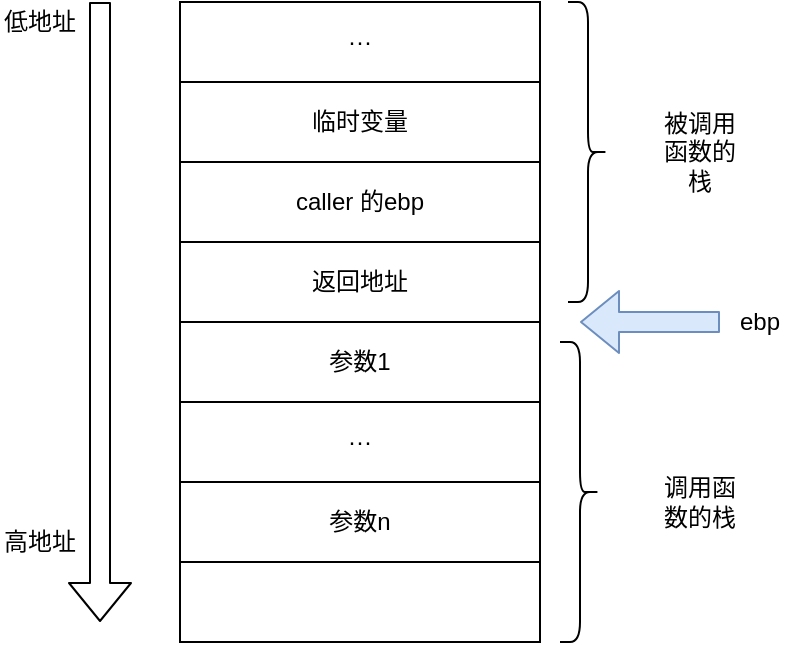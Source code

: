 <mxfile version="13.9.1" type="github"><diagram id="qez9i5TxmSEGGM4mnb24" name="Page-1"><mxGraphModel dx="1038" dy="532" grid="1" gridSize="10" guides="1" tooltips="1" connect="1" arrows="1" fold="1" page="1" pageScale="1" pageWidth="827" pageHeight="1169" math="0" shadow="0"><root><mxCell id="0"/><mxCell id="1" parent="0"/><mxCell id="gmzzYFnQyYvq2hG0Ijyp-1" value="" style="rounded=0;whiteSpace=wrap;html=1;" vertex="1" parent="1"><mxGeometry x="200" y="370" width="180" height="40" as="geometry"/></mxCell><mxCell id="gmzzYFnQyYvq2hG0Ijyp-2" value="参数n" style="rounded=0;whiteSpace=wrap;html=1;" vertex="1" parent="1"><mxGeometry x="200" y="330" width="180" height="40" as="geometry"/></mxCell><mxCell id="gmzzYFnQyYvq2hG0Ijyp-3" value="···" style="rounded=0;whiteSpace=wrap;html=1;" vertex="1" parent="1"><mxGeometry x="200" y="290" width="180" height="40" as="geometry"/></mxCell><mxCell id="gmzzYFnQyYvq2hG0Ijyp-4" value="参数1" style="rounded=0;whiteSpace=wrap;html=1;" vertex="1" parent="1"><mxGeometry x="200" y="250" width="180" height="40" as="geometry"/></mxCell><mxCell id="gmzzYFnQyYvq2hG0Ijyp-5" value="返回地址" style="rounded=0;whiteSpace=wrap;html=1;" vertex="1" parent="1"><mxGeometry x="200" y="210" width="180" height="40" as="geometry"/></mxCell><mxCell id="gmzzYFnQyYvq2hG0Ijyp-6" value="caller 的ebp" style="rounded=0;whiteSpace=wrap;html=1;" vertex="1" parent="1"><mxGeometry x="200" y="170" width="180" height="40" as="geometry"/></mxCell><mxCell id="gmzzYFnQyYvq2hG0Ijyp-7" value="临时变量" style="rounded=0;whiteSpace=wrap;html=1;" vertex="1" parent="1"><mxGeometry x="200" y="130" width="180" height="40" as="geometry"/></mxCell><mxCell id="gmzzYFnQyYvq2hG0Ijyp-8" value="···" style="rounded=0;whiteSpace=wrap;html=1;" vertex="1" parent="1"><mxGeometry x="200" y="90" width="180" height="40" as="geometry"/></mxCell><mxCell id="gmzzYFnQyYvq2hG0Ijyp-9" value="" style="shape=flexArrow;endArrow=classic;html=1;" edge="1" parent="1"><mxGeometry width="50" height="50" relative="1" as="geometry"><mxPoint x="160" y="90" as="sourcePoint"/><mxPoint x="160" y="400" as="targetPoint"/></mxGeometry></mxCell><mxCell id="gmzzYFnQyYvq2hG0Ijyp-10" value="低地址" style="text;html=1;strokeColor=none;fillColor=none;align=center;verticalAlign=middle;whiteSpace=wrap;rounded=0;" vertex="1" parent="1"><mxGeometry x="110" y="90" width="40" height="20" as="geometry"/></mxCell><mxCell id="gmzzYFnQyYvq2hG0Ijyp-11" value="高地址" style="text;html=1;strokeColor=none;fillColor=none;align=center;verticalAlign=middle;whiteSpace=wrap;rounded=0;" vertex="1" parent="1"><mxGeometry x="110" y="350" width="40" height="20" as="geometry"/></mxCell><mxCell id="gmzzYFnQyYvq2hG0Ijyp-12" value="" style="shape=curlyBracket;whiteSpace=wrap;html=1;rounded=1;rotation=-180;" vertex="1" parent="1"><mxGeometry x="390" y="260" width="20" height="150" as="geometry"/></mxCell><mxCell id="gmzzYFnQyYvq2hG0Ijyp-13" value="" style="shape=curlyBracket;whiteSpace=wrap;html=1;rounded=1;rotation=-180;" vertex="1" parent="1"><mxGeometry x="394" y="90" width="20" height="150" as="geometry"/></mxCell><mxCell id="gmzzYFnQyYvq2hG0Ijyp-14" value="被调用函数的栈" style="text;html=1;strokeColor=none;fillColor=none;align=center;verticalAlign=middle;whiteSpace=wrap;rounded=0;" vertex="1" parent="1"><mxGeometry x="440" y="155" width="40" height="20" as="geometry"/></mxCell><mxCell id="gmzzYFnQyYvq2hG0Ijyp-15" value="调用函数的栈" style="text;html=1;strokeColor=none;fillColor=none;align=center;verticalAlign=middle;whiteSpace=wrap;rounded=0;" vertex="1" parent="1"><mxGeometry x="440" y="330" width="40" height="20" as="geometry"/></mxCell><mxCell id="gmzzYFnQyYvq2hG0Ijyp-16" value="" style="shape=flexArrow;endArrow=classic;html=1;fillColor=#dae8fc;strokeColor=#6c8ebf;" edge="1" parent="1"><mxGeometry width="50" height="50" relative="1" as="geometry"><mxPoint x="470" y="250" as="sourcePoint"/><mxPoint x="400" y="250" as="targetPoint"/></mxGeometry></mxCell><mxCell id="gmzzYFnQyYvq2hG0Ijyp-17" value="ebp" style="text;html=1;strokeColor=none;fillColor=none;align=center;verticalAlign=middle;whiteSpace=wrap;rounded=0;" vertex="1" parent="1"><mxGeometry x="470" y="240" width="40" height="20" as="geometry"/></mxCell></root></mxGraphModel></diagram></mxfile>